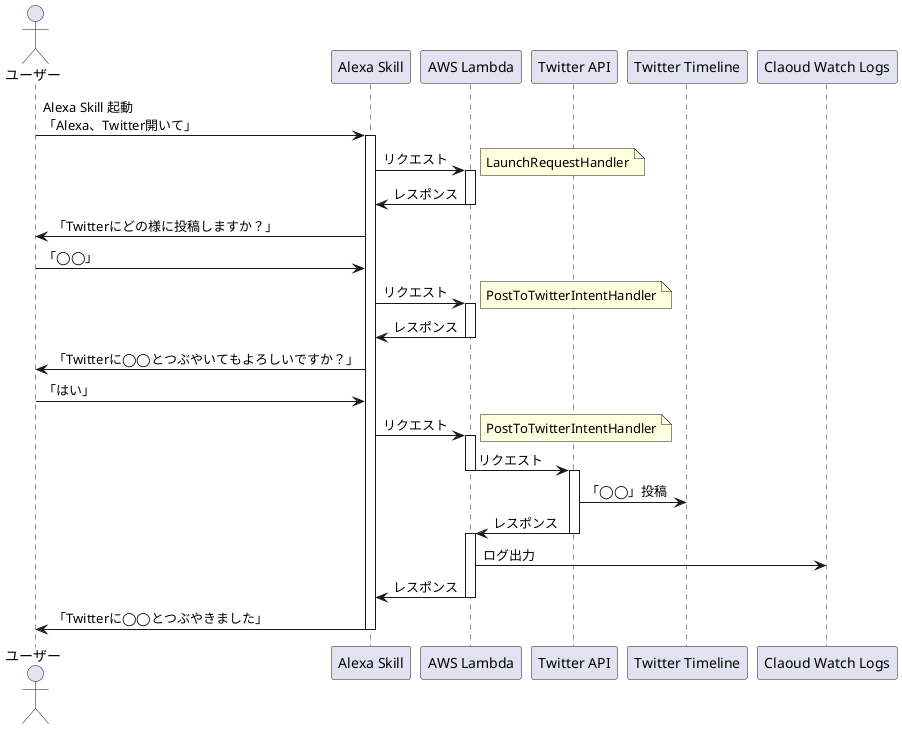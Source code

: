 @startuml sequence
/' define participants '/
actor ユーザー

ユーザー -> "Alexa Skill" : Alexa Skill 起動\n「Alexa、Twitter開いて」
activate "Alexa Skill"
"Alexa Skill" -> "AWS Lambda" : リクエスト
note right: LaunchRequestHandler
activate "AWS Lambda"
"AWS Lambda" -> "Alexa Skill" : レスポンス
deactivate "AWS Lambda"
"Alexa Skill" -> ユーザー : 「Twitterにどの様に投稿しますか？」
ユーザー -> "Alexa Skill" : 「◯◯」
"Alexa Skill" -> "AWS Lambda" : リクエスト
note right: PostToTwitterIntentHandler
activate "AWS Lambda"
"AWS Lambda" -> "Alexa Skill" : レスポンス
deactivate "AWS Lambda"
"Alexa Skill" -> ユーザー : 「Twitterに◯◯とつぶやいてもよろしいですか？」
ユーザー -> "Alexa Skill" : 「はい」
"Alexa Skill" -> "AWS Lambda" : リクエスト
note right: PostToTwitterIntentHandler
activate "AWS Lambda"
"AWS Lambda" -> "Twitter API" : リクエスト
deactivate "AWS Lambda"
activate "Twitter API"
"Twitter API" -> "Twitter Timeline" : 「◯◯」投稿
"Twitter API" -> "AWS Lambda" : レスポンス
deactivate "Twitter API"
activate "AWS Lambda"
"AWS Lambda" -> "Claoud Watch Logs" : ログ出力
"AWS Lambda" -> "Alexa Skill" : レスポンス
deactivate "AWS Lambda"
"Alexa Skill" -> ユーザー : 「Twitterに◯◯とつぶやきました」
deactivate "Alexa Skill"

@enduml
